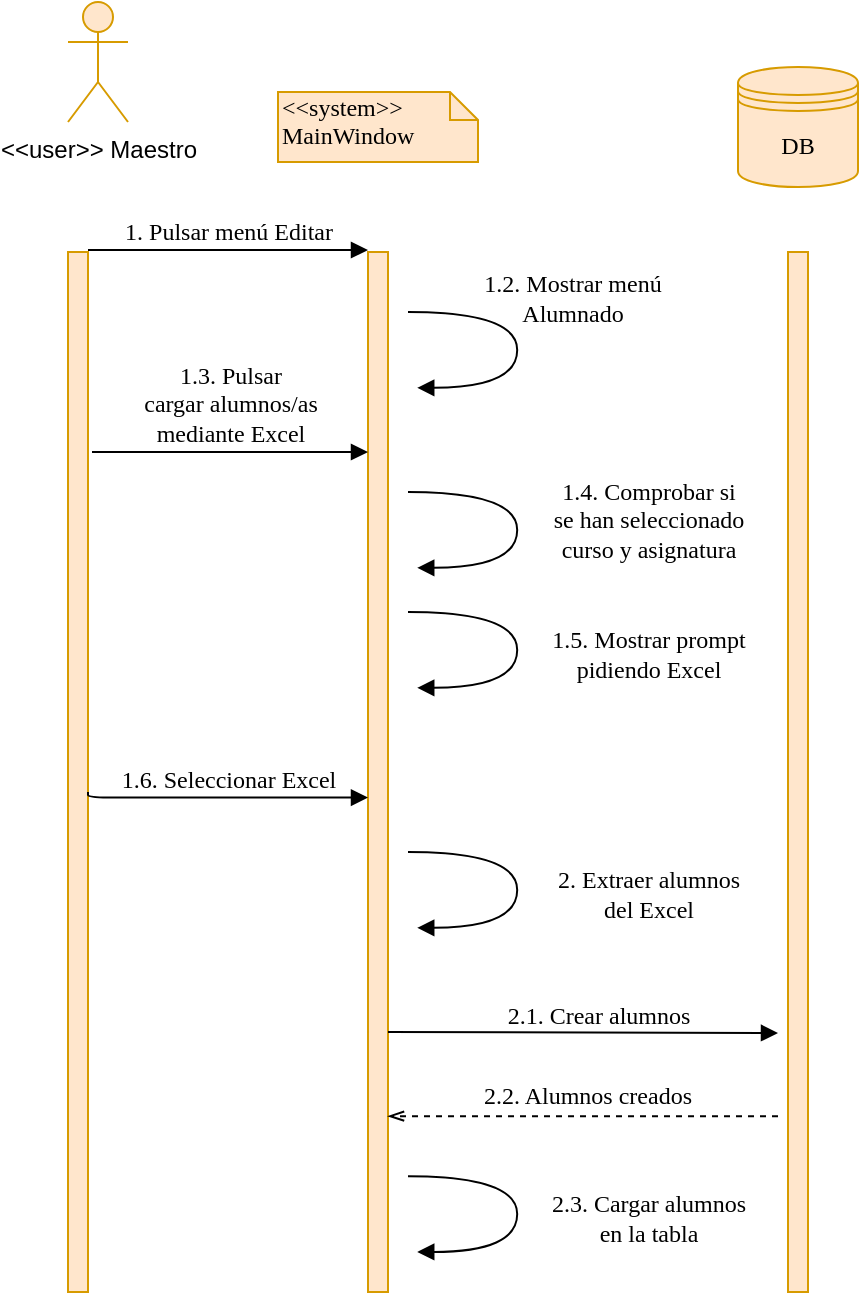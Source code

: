 <mxfile version="14.8.0" type="device"><diagram name="Page-1" id="13e1069c-82ec-6db2-03f1-153e76fe0fe0"><mxGraphModel dx="938" dy="536" grid="1" gridSize="10" guides="1" tooltips="1" connect="1" arrows="1" fold="1" page="1" pageScale="1" pageWidth="1100" pageHeight="850" background="none" math="0" shadow="0"><root><mxCell id="0"/><mxCell id="1" parent="0"/><mxCell id="29PmDWqIHb_t-shHqbmg-117" value="1. Pulsar menú Editar" style="html=1;verticalAlign=bottom;endArrow=block;labelBackgroundColor=none;fontFamily=Verdana;fontSize=12;edgeStyle=elbowEdgeStyle;elbow=vertical;" edge="1" parent="1"><mxGeometry relative="1" as="geometry"><mxPoint x="190" y="199" as="sourcePoint"/><mxPoint x="330" y="199" as="targetPoint"/><Array as="points"><mxPoint x="327" y="199"/></Array></mxGeometry></mxCell><mxCell id="29PmDWqIHb_t-shHqbmg-118" value="&amp;lt;&amp;lt;system&amp;gt;&amp;gt;&lt;br&gt;MainWindow" style="shape=note;whiteSpace=wrap;html=1;size=14;verticalAlign=top;align=left;spacingTop=-6;rounded=0;shadow=0;comic=0;labelBackgroundColor=none;strokeWidth=1;fontFamily=Verdana;fontSize=12;fillColor=#ffe6cc;strokeColor=#d79b00;" vertex="1" parent="1"><mxGeometry x="285" y="120" width="100" height="35" as="geometry"/></mxCell><mxCell id="29PmDWqIHb_t-shHqbmg-119" value="&amp;lt;&amp;lt;user&amp;gt;&amp;gt; Maestro" style="shape=umlActor;verticalLabelPosition=bottom;verticalAlign=top;html=1;outlineConnect=0;fillColor=#ffe6cc;strokeColor=#d79b00;" vertex="1" parent="1"><mxGeometry x="180" y="75" width="30" height="60" as="geometry"/></mxCell><mxCell id="29PmDWqIHb_t-shHqbmg-120" value="" style="html=1;points=[];perimeter=orthogonalPerimeter;rounded=0;shadow=0;comic=0;labelBackgroundColor=none;strokeWidth=1;fontFamily=Verdana;fontSize=12;align=center;fillColor=#ffe6cc;strokeColor=#d79b00;" vertex="1" parent="1"><mxGeometry x="180" y="200" width="10" height="520" as="geometry"/></mxCell><mxCell id="29PmDWqIHb_t-shHqbmg-121" value="" style="html=1;points=[];perimeter=orthogonalPerimeter;rounded=0;shadow=0;comic=0;labelBackgroundColor=none;strokeWidth=1;fontFamily=Verdana;fontSize=12;align=center;fillColor=#ffe6cc;strokeColor=#d79b00;" vertex="1" parent="1"><mxGeometry x="330" y="200" width="10" height="520" as="geometry"/></mxCell><mxCell id="29PmDWqIHb_t-shHqbmg-126" value="" style="html=1;points=[];perimeter=orthogonalPerimeter;rounded=0;shadow=0;comic=0;labelBackgroundColor=none;strokeWidth=1;fontFamily=Verdana;fontSize=12;align=center;fillColor=#ffe6cc;strokeColor=#d79b00;" vertex="1" parent="1"><mxGeometry x="540" y="200" width="10" height="520" as="geometry"/></mxCell><mxCell id="29PmDWqIHb_t-shHqbmg-135" value="2.1. Crear alumnos" style="html=1;verticalAlign=bottom;endArrow=block;labelBackgroundColor=none;fontFamily=Verdana;fontSize=12;edgeStyle=elbowEdgeStyle;elbow=vertical;" edge="1" parent="1"><mxGeometry x="0.075" relative="1" as="geometry"><mxPoint x="340" y="590" as="sourcePoint"/><mxPoint x="535" y="591" as="targetPoint"/><mxPoint as="offset"/></mxGeometry></mxCell><mxCell id="29PmDWqIHb_t-shHqbmg-149" value="" style="endArrow=openThin;dashed=1;html=1;endFill=0;" edge="1" parent="1"><mxGeometry width="50" height="50" relative="1" as="geometry"><mxPoint x="535" y="632.07" as="sourcePoint"/><mxPoint x="340" y="632.07" as="targetPoint"/></mxGeometry></mxCell><mxCell id="29PmDWqIHb_t-shHqbmg-150" value="2.2. Alumnos creados" style="text;html=1;strokeColor=none;fillColor=none;align=center;verticalAlign=middle;whiteSpace=wrap;rounded=0;fontFamily=Verdana;" vertex="1" parent="1"><mxGeometry x="365" y="612.07" width="150" height="20" as="geometry"/></mxCell><mxCell id="29PmDWqIHb_t-shHqbmg-153" value="1.2. Mostrar menú &lt;br&gt;Alumnado" style="html=1;verticalAlign=bottom;endArrow=block;labelBackgroundColor=none;fontFamily=Verdana;fontSize=12;elbow=vertical;edgeStyle=orthogonalEdgeStyle;curved=1;entryX=1;entryY=0.286;entryPerimeter=0;exitX=1.038;exitY=0.345;exitPerimeter=0;" edge="1" parent="1"><mxGeometry x="-0.093" y="27" relative="1" as="geometry"><mxPoint x="350" y="230" as="sourcePoint"/><mxPoint x="354.62" y="267.92" as="targetPoint"/><Array as="points"><mxPoint x="404.62" y="229.9"/><mxPoint x="404.62" y="267.9"/></Array><mxPoint as="offset"/></mxGeometry></mxCell><mxCell id="29PmDWqIHb_t-shHqbmg-154" value="1.3. Pulsar &lt;br&gt;cargar alumnos/as &lt;br&gt;mediante Excel" style="html=1;verticalAlign=bottom;endArrow=block;entryX=0;entryY=0;labelBackgroundColor=none;fontFamily=Verdana;fontSize=12;edgeStyle=elbowEdgeStyle;elbow=vertical;" edge="1" parent="1"><mxGeometry relative="1" as="geometry"><mxPoint x="192" y="300" as="sourcePoint"/><mxPoint x="330" y="300" as="targetPoint"/></mxGeometry></mxCell><mxCell id="29PmDWqIHb_t-shHqbmg-155" value="1.6. Seleccionar Excel" style="html=1;verticalAlign=bottom;endArrow=block;labelBackgroundColor=none;fontFamily=Verdana;fontSize=12;edgeStyle=elbowEdgeStyle;elbow=vertical;exitX=1.117;exitY=0.579;exitDx=0;exitDy=0;exitPerimeter=0;" edge="1" parent="1"><mxGeometry x="0.018" relative="1" as="geometry"><mxPoint x="190.0" y="470.0" as="sourcePoint"/><mxPoint x="330" y="473" as="targetPoint"/><Array as="points"><mxPoint x="269.23" y="472.77"/></Array><mxPoint as="offset"/></mxGeometry></mxCell><mxCell id="29PmDWqIHb_t-shHqbmg-156" value="1.5. Mostrar prompt&lt;br&gt;pidiendo Excel" style="html=1;verticalAlign=bottom;endArrow=block;labelBackgroundColor=none;fontFamily=Verdana;fontSize=12;elbow=vertical;edgeStyle=orthogonalEdgeStyle;curved=1;entryX=1;entryY=0.286;entryPerimeter=0;exitX=1.038;exitY=0.345;exitPerimeter=0;" edge="1" parent="1"><mxGeometry x="0.298" y="65" relative="1" as="geometry"><mxPoint x="350" y="380.0" as="sourcePoint"/><mxPoint x="354.62" y="417.92" as="targetPoint"/><Array as="points"><mxPoint x="404.62" y="379.9"/><mxPoint x="404.62" y="417.9"/></Array><mxPoint x="65" y="-65" as="offset"/></mxGeometry></mxCell><mxCell id="29PmDWqIHb_t-shHqbmg-158" value="2.3. Cargar alumnos&lt;br&gt;en la tabla" style="html=1;verticalAlign=bottom;endArrow=block;labelBackgroundColor=none;fontFamily=Verdana;fontSize=12;elbow=vertical;edgeStyle=orthogonalEdgeStyle;curved=1;entryX=1;entryY=0.286;entryPerimeter=0;exitX=1.038;exitY=0.345;exitPerimeter=0;" edge="1" parent="1"><mxGeometry x="0.298" y="65" relative="1" as="geometry"><mxPoint x="350" y="662.07" as="sourcePoint"/><mxPoint x="354.62" y="699.99" as="targetPoint"/><Array as="points"><mxPoint x="404.62" y="661.97"/><mxPoint x="404.62" y="699.97"/></Array><mxPoint x="65" y="-65" as="offset"/></mxGeometry></mxCell><mxCell id="29PmDWqIHb_t-shHqbmg-159" value="1.4. Comprobar si&lt;br&gt;se han seleccionado&lt;br&gt;curso y asignatura" style="html=1;verticalAlign=bottom;endArrow=block;labelBackgroundColor=none;fontFamily=Verdana;fontSize=12;elbow=vertical;edgeStyle=orthogonalEdgeStyle;curved=1;entryX=1;entryY=0.286;entryPerimeter=0;exitX=1.038;exitY=0.345;exitPerimeter=0;" edge="1" parent="1"><mxGeometry x="0.298" y="65" relative="1" as="geometry"><mxPoint x="350" y="320.0" as="sourcePoint"/><mxPoint x="354.62" y="357.92" as="targetPoint"/><Array as="points"><mxPoint x="404.62" y="319.9"/><mxPoint x="404.62" y="357.9"/></Array><mxPoint x="65" y="-65" as="offset"/></mxGeometry></mxCell><mxCell id="29PmDWqIHb_t-shHqbmg-160" value="2. Extraer alumnos&lt;br&gt;del Excel" style="html=1;verticalAlign=bottom;endArrow=block;labelBackgroundColor=none;fontFamily=Verdana;fontSize=12;elbow=vertical;edgeStyle=orthogonalEdgeStyle;curved=1;entryX=1;entryY=0.286;entryPerimeter=0;exitX=1.038;exitY=0.345;exitPerimeter=0;" edge="1" parent="1"><mxGeometry x="0.298" y="65" relative="1" as="geometry"><mxPoint x="350" y="500.0" as="sourcePoint"/><mxPoint x="354.62" y="537.92" as="targetPoint"/><Array as="points"><mxPoint x="404.62" y="499.9"/><mxPoint x="404.62" y="537.9"/></Array><mxPoint x="65" y="-65" as="offset"/></mxGeometry></mxCell><mxCell id="29PmDWqIHb_t-shHqbmg-162" value="DB" style="shape=datastore;whiteSpace=wrap;html=1;fontFamily=Verdana;fontSize=12;fillColor=#ffe6cc;strokeColor=#d79b00;" vertex="1" parent="1"><mxGeometry x="515" y="107.5" width="60" height="60" as="geometry"/></mxCell></root></mxGraphModel></diagram></mxfile>
